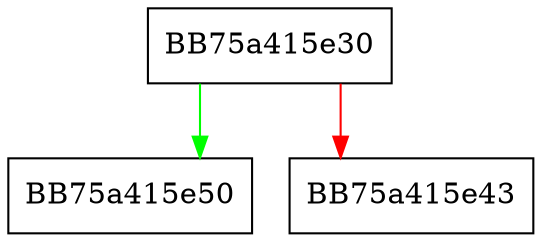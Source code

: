 digraph allocate {
  node [shape="box"];
  graph [splines=ortho];
  BB75a415e30 -> BB75a415e50 [color="green"];
  BB75a415e30 -> BB75a415e43 [color="red"];
}